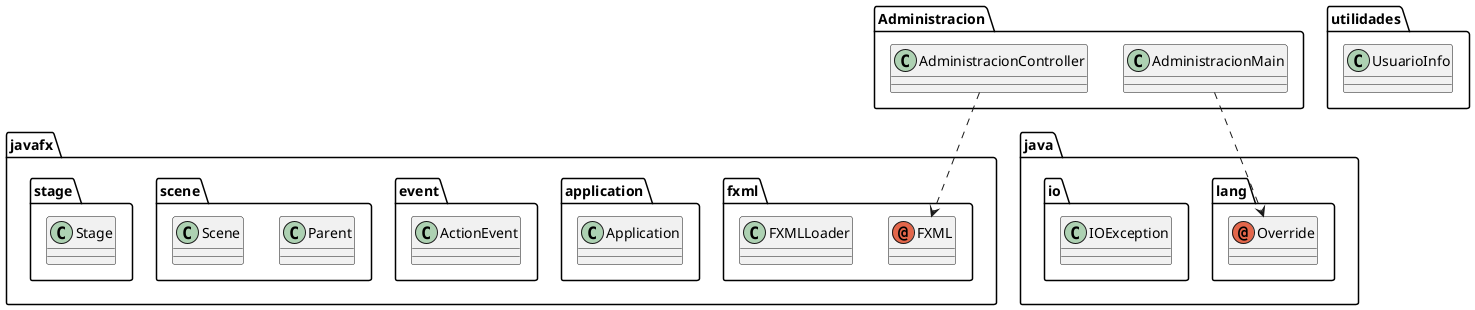@startuml
annotation java.lang.Override
annotation javafx.fxml.FXML
class Administracion.AdministracionController
class Administracion.AdministracionMain
class java.io.IOException
class javafx.application.Application
class javafx.event.ActionEvent
class javafx.fxml.FXMLLoader
class javafx.scene.Parent
class javafx.scene.Scene
class javafx.stage.Stage
class utilidades.UsuarioInfo
Administracion.AdministracionController ..> javafx.fxml.FXML
Administracion.AdministracionMain ..> java.lang.Override
@enduml